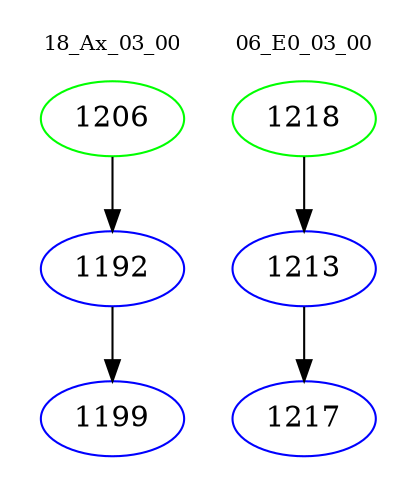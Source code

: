 digraph{
subgraph cluster_0 {
color = white
label = "18_Ax_03_00";
fontsize=10;
T0_1206 [label="1206", color="green"]
T0_1206 -> T0_1192 [color="black"]
T0_1192 [label="1192", color="blue"]
T0_1192 -> T0_1199 [color="black"]
T0_1199 [label="1199", color="blue"]
}
subgraph cluster_1 {
color = white
label = "06_E0_03_00";
fontsize=10;
T1_1218 [label="1218", color="green"]
T1_1218 -> T1_1213 [color="black"]
T1_1213 [label="1213", color="blue"]
T1_1213 -> T1_1217 [color="black"]
T1_1217 [label="1217", color="blue"]
}
}
